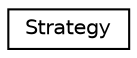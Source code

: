 digraph "Graphical Class Hierarchy"
{
  edge [fontname="Helvetica",fontsize="10",labelfontname="Helvetica",labelfontsize="10"];
  node [fontname="Helvetica",fontsize="10",shape=record];
  rankdir="LR";
  Node0 [label="Strategy",height=0.2,width=0.4,color="black", fillcolor="white", style="filled",URL="$classStrategy.html",tooltip="Strategy class. "];
}
